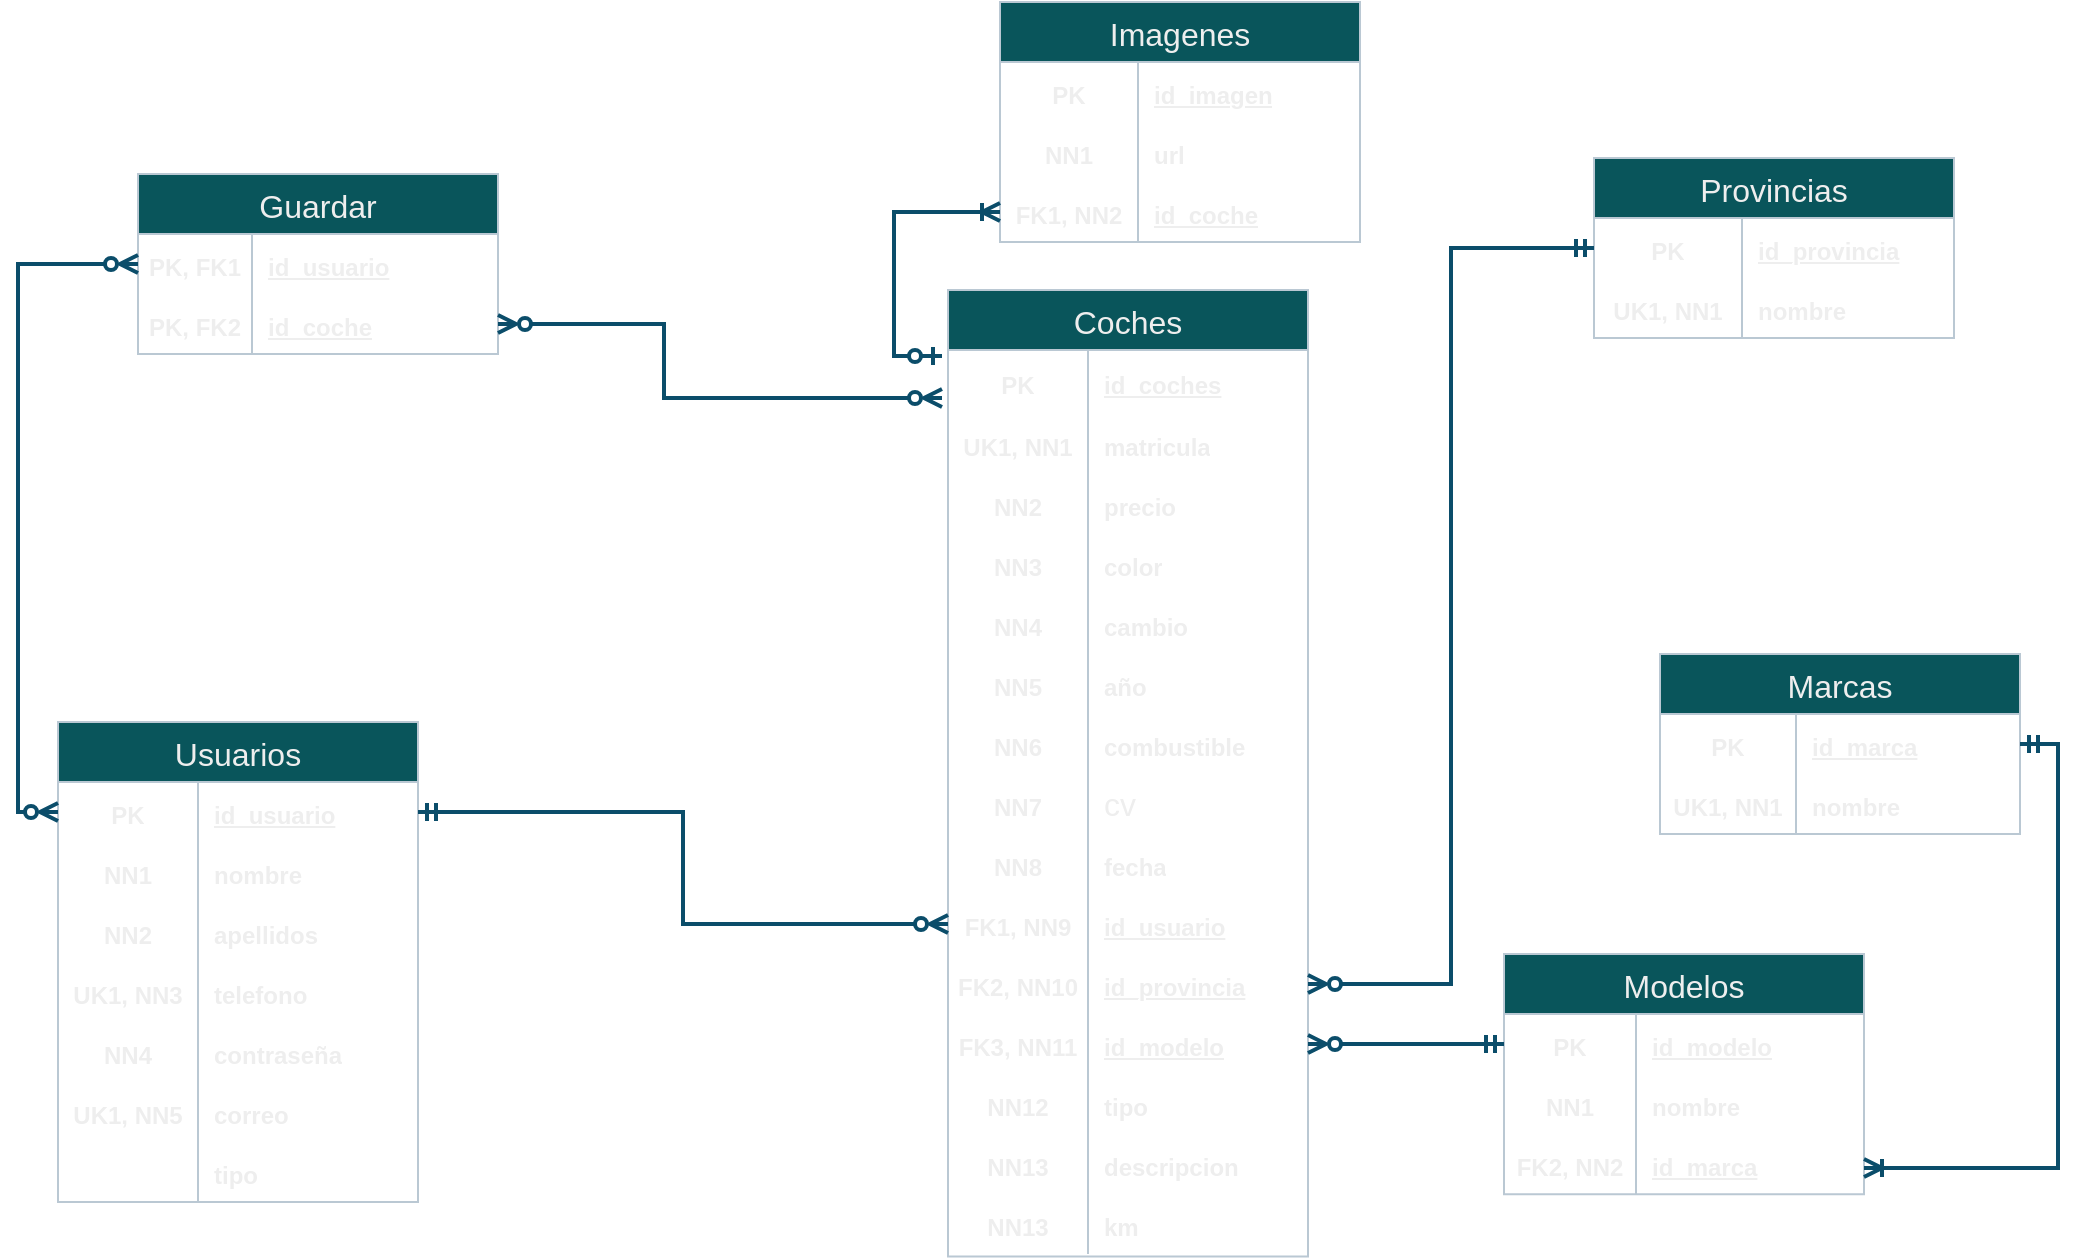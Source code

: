 <mxfile version="27.0.4">
  <diagram id="R2lEEEUBdFMjLlhIrx00" name="Page-1">
    <mxGraphModel dx="1389" dy="792" grid="0" gridSize="1" guides="0" tooltips="1" connect="1" arrows="1" fold="1" page="1" pageScale="1" pageWidth="1169" pageHeight="827" background="light-dark(#FFFFFF,#FFFFFF)" math="0" shadow="0" extFonts="Permanent Marker^https://fonts.googleapis.com/css?family=Permanent+Marker">
      <root>
        <mxCell id="0" />
        <mxCell id="1" parent="0" />
        <mxCell id="L7oW-g-crtF9fXexiZpA-243" value="Usuarios" style="shape=table;startSize=30;container=1;collapsible=0;childLayout=tableLayout;fixedRows=1;rowLines=0;fontStyle=0;strokeColor=#BAC8D3;fontSize=16;fontColor=#EEEEEE;fillColor=#09555B;labelBackgroundColor=none;" parent="1" vertex="1">
          <mxGeometry x="67" y="495" width="180" height="240" as="geometry" />
        </mxCell>
        <mxCell id="L7oW-g-crtF9fXexiZpA-244" value="" style="shape=tableRow;horizontal=0;startSize=0;swimlaneHead=0;swimlaneBody=0;top=0;left=0;bottom=0;right=0;collapsible=0;dropTarget=0;fillColor=none;points=[[0,0.5],[1,0.5]];portConstraint=eastwest;strokeColor=#BAC8D3;fontSize=16;fontColor=#EEEEEE;labelBackgroundColor=none;" parent="L7oW-g-crtF9fXexiZpA-243" vertex="1">
          <mxGeometry y="30" width="180" height="30" as="geometry" />
        </mxCell>
        <mxCell id="L7oW-g-crtF9fXexiZpA-245" value="&lt;span style=&quot;font-size: 12px; font-weight: 700; text-wrap-mode: nowrap;&quot;&gt;PK&lt;/span&gt;" style="shape=partialRectangle;html=1;whiteSpace=wrap;connectable=0;fillColor=none;top=0;left=0;bottom=0;right=0;overflow=hidden;pointerEvents=1;strokeColor=#BAC8D3;fontSize=16;fontColor=#EEEEEE;labelBackgroundColor=none;" parent="L7oW-g-crtF9fXexiZpA-244" vertex="1">
          <mxGeometry width="70" height="30" as="geometry">
            <mxRectangle width="70" height="30" as="alternateBounds" />
          </mxGeometry>
        </mxCell>
        <mxCell id="L7oW-g-crtF9fXexiZpA-246" value="&lt;span style=&quot;font-size: 12px; text-wrap-mode: nowrap; text-decoration-line: underline;&quot;&gt;id_usuario&lt;/span&gt;" style="shape=partialRectangle;html=1;whiteSpace=wrap;connectable=0;fillColor=none;top=0;left=0;bottom=0;right=0;align=left;spacingLeft=6;overflow=hidden;strokeColor=#BAC8D3;fontSize=16;fontColor=#EEEEEE;fontStyle=1;labelBackgroundColor=none;" parent="L7oW-g-crtF9fXexiZpA-244" vertex="1">
          <mxGeometry x="70" width="110" height="30" as="geometry">
            <mxRectangle width="110" height="30" as="alternateBounds" />
          </mxGeometry>
        </mxCell>
        <mxCell id="L7oW-g-crtF9fXexiZpA-247" value="" style="shape=tableRow;horizontal=0;startSize=0;swimlaneHead=0;swimlaneBody=0;top=0;left=0;bottom=0;right=0;collapsible=0;dropTarget=0;fillColor=none;points=[[0,0.5],[1,0.5]];portConstraint=eastwest;strokeColor=#BAC8D3;fontSize=16;fontColor=#EEEEEE;labelBackgroundColor=none;" parent="L7oW-g-crtF9fXexiZpA-243" vertex="1">
          <mxGeometry y="60" width="180" height="30" as="geometry" />
        </mxCell>
        <mxCell id="L7oW-g-crtF9fXexiZpA-248" value="&lt;b&gt;&lt;font style=&quot;font-size: 12px;&quot;&gt;NN1&lt;/font&gt;&lt;/b&gt;" style="shape=partialRectangle;html=1;whiteSpace=wrap;connectable=0;fillColor=none;top=0;left=0;bottom=0;right=0;overflow=hidden;strokeColor=#BAC8D3;fontSize=16;fontColor=#EEEEEE;labelBackgroundColor=none;" parent="L7oW-g-crtF9fXexiZpA-247" vertex="1">
          <mxGeometry width="70" height="30" as="geometry">
            <mxRectangle width="70" height="30" as="alternateBounds" />
          </mxGeometry>
        </mxCell>
        <mxCell id="L7oW-g-crtF9fXexiZpA-249" value="&lt;span style=&quot;font-size: 12px; text-wrap-mode: nowrap;&quot;&gt;nombre&lt;/span&gt;" style="shape=partialRectangle;html=1;whiteSpace=wrap;connectable=0;fillColor=none;top=0;left=0;bottom=0;right=0;align=left;spacingLeft=6;overflow=hidden;strokeColor=#BAC8D3;fontSize=16;fontColor=#EEEEEE;fontStyle=1;labelBackgroundColor=none;" parent="L7oW-g-crtF9fXexiZpA-247" vertex="1">
          <mxGeometry x="70" width="110" height="30" as="geometry">
            <mxRectangle width="110" height="30" as="alternateBounds" />
          </mxGeometry>
        </mxCell>
        <mxCell id="L7oW-g-crtF9fXexiZpA-250" value="" style="shape=tableRow;horizontal=0;startSize=0;swimlaneHead=0;swimlaneBody=0;top=0;left=0;bottom=0;right=0;collapsible=0;dropTarget=0;fillColor=none;points=[[0,0.5],[1,0.5]];portConstraint=eastwest;strokeColor=#BAC8D3;fontSize=16;fontColor=#EEEEEE;labelBackgroundColor=none;" parent="L7oW-g-crtF9fXexiZpA-243" vertex="1">
          <mxGeometry y="90" width="180" height="30" as="geometry" />
        </mxCell>
        <mxCell id="L7oW-g-crtF9fXexiZpA-251" value="&lt;b&gt;&lt;font style=&quot;font-size: 12px;&quot;&gt;NN2&lt;/font&gt;&lt;/b&gt;" style="shape=partialRectangle;html=1;whiteSpace=wrap;connectable=0;fillColor=none;top=0;left=0;bottom=0;right=0;overflow=hidden;strokeColor=#BAC8D3;fontSize=16;fontColor=#EEEEEE;labelBackgroundColor=none;" parent="L7oW-g-crtF9fXexiZpA-250" vertex="1">
          <mxGeometry width="70" height="30" as="geometry">
            <mxRectangle width="70" height="30" as="alternateBounds" />
          </mxGeometry>
        </mxCell>
        <mxCell id="L7oW-g-crtF9fXexiZpA-252" value="&lt;span style=&quot;font-size: 12px; text-wrap-mode: nowrap;&quot;&gt;apellidos&lt;/span&gt;" style="shape=partialRectangle;html=1;whiteSpace=wrap;connectable=0;fillColor=none;top=0;left=0;bottom=0;right=0;align=left;spacingLeft=6;overflow=hidden;strokeColor=#BAC8D3;fontSize=16;fontColor=#EEEEEE;fontStyle=1;labelBackgroundColor=none;" parent="L7oW-g-crtF9fXexiZpA-250" vertex="1">
          <mxGeometry x="70" width="110" height="30" as="geometry">
            <mxRectangle width="110" height="30" as="alternateBounds" />
          </mxGeometry>
        </mxCell>
        <mxCell id="L7oW-g-crtF9fXexiZpA-264" style="shape=tableRow;horizontal=0;startSize=0;swimlaneHead=0;swimlaneBody=0;top=0;left=0;bottom=0;right=0;collapsible=0;dropTarget=0;fillColor=none;points=[[0,0.5],[1,0.5]];portConstraint=eastwest;strokeColor=#BAC8D3;fontSize=16;fontColor=#EEEEEE;labelBackgroundColor=none;" parent="L7oW-g-crtF9fXexiZpA-243" vertex="1">
          <mxGeometry y="120" width="180" height="30" as="geometry" />
        </mxCell>
        <mxCell id="L7oW-g-crtF9fXexiZpA-265" value="&lt;b&gt;&lt;font style=&quot;font-size: 12px;&quot;&gt;UK1, NN3&lt;/font&gt;&lt;/b&gt;" style="shape=partialRectangle;html=1;whiteSpace=wrap;connectable=0;fillColor=none;top=0;left=0;bottom=0;right=0;overflow=hidden;strokeColor=#BAC8D3;fontSize=16;fontColor=#EEEEEE;labelBackgroundColor=none;" parent="L7oW-g-crtF9fXexiZpA-264" vertex="1">
          <mxGeometry width="70" height="30" as="geometry">
            <mxRectangle width="70" height="30" as="alternateBounds" />
          </mxGeometry>
        </mxCell>
        <mxCell id="L7oW-g-crtF9fXexiZpA-266" value="&lt;span style=&quot;font-size: 12px; text-wrap-mode: nowrap;&quot;&gt;telefono&lt;/span&gt;" style="shape=partialRectangle;html=1;whiteSpace=wrap;connectable=0;fillColor=none;top=0;left=0;bottom=0;right=0;align=left;spacingLeft=6;overflow=hidden;strokeColor=#BAC8D3;fontSize=16;fontColor=#EEEEEE;fontStyle=1;labelBackgroundColor=none;" parent="L7oW-g-crtF9fXexiZpA-264" vertex="1">
          <mxGeometry x="70" width="110" height="30" as="geometry">
            <mxRectangle width="110" height="30" as="alternateBounds" />
          </mxGeometry>
        </mxCell>
        <mxCell id="L7oW-g-crtF9fXexiZpA-267" style="shape=tableRow;horizontal=0;startSize=0;swimlaneHead=0;swimlaneBody=0;top=0;left=0;bottom=0;right=0;collapsible=0;dropTarget=0;fillColor=none;points=[[0,0.5],[1,0.5]];portConstraint=eastwest;strokeColor=#BAC8D3;fontSize=16;fontColor=#EEEEEE;labelBackgroundColor=none;" parent="L7oW-g-crtF9fXexiZpA-243" vertex="1">
          <mxGeometry y="150" width="180" height="30" as="geometry" />
        </mxCell>
        <mxCell id="L7oW-g-crtF9fXexiZpA-268" value="&lt;b&gt;&lt;font style=&quot;font-size: 12px;&quot;&gt;NN4&lt;/font&gt;&lt;/b&gt;" style="shape=partialRectangle;html=1;whiteSpace=wrap;connectable=0;fillColor=none;top=0;left=0;bottom=0;right=0;overflow=hidden;strokeColor=#BAC8D3;fontSize=16;fontColor=#EEEEEE;labelBackgroundColor=none;" parent="L7oW-g-crtF9fXexiZpA-267" vertex="1">
          <mxGeometry width="70" height="30" as="geometry">
            <mxRectangle width="70" height="30" as="alternateBounds" />
          </mxGeometry>
        </mxCell>
        <mxCell id="L7oW-g-crtF9fXexiZpA-269" value="&lt;span style=&quot;font-size: 12px; text-wrap-mode: nowrap;&quot;&gt;contraseña&lt;/span&gt;" style="shape=partialRectangle;html=1;whiteSpace=wrap;connectable=0;fillColor=none;top=0;left=0;bottom=0;right=0;align=left;spacingLeft=6;overflow=hidden;strokeColor=#BAC8D3;fontSize=16;fontColor=#EEEEEE;fontStyle=1;labelBackgroundColor=none;" parent="L7oW-g-crtF9fXexiZpA-267" vertex="1">
          <mxGeometry x="70" width="110" height="30" as="geometry">
            <mxRectangle width="110" height="30" as="alternateBounds" />
          </mxGeometry>
        </mxCell>
        <mxCell id="L7oW-g-crtF9fXexiZpA-270" style="shape=tableRow;horizontal=0;startSize=0;swimlaneHead=0;swimlaneBody=0;top=0;left=0;bottom=0;right=0;collapsible=0;dropTarget=0;fillColor=none;points=[[0,0.5],[1,0.5]];portConstraint=eastwest;strokeColor=#BAC8D3;fontSize=16;fontColor=#EEEEEE;labelBackgroundColor=none;" parent="L7oW-g-crtF9fXexiZpA-243" vertex="1">
          <mxGeometry y="180" width="180" height="30" as="geometry" />
        </mxCell>
        <mxCell id="L7oW-g-crtF9fXexiZpA-271" value="&lt;b&gt;&lt;font style=&quot;font-size: 12px;&quot;&gt;UK1, NN5&lt;/font&gt;&lt;/b&gt;" style="shape=partialRectangle;html=1;whiteSpace=wrap;connectable=0;fillColor=none;top=0;left=0;bottom=0;right=0;overflow=hidden;strokeColor=#BAC8D3;fontSize=16;fontColor=#EEEEEE;labelBackgroundColor=none;" parent="L7oW-g-crtF9fXexiZpA-270" vertex="1">
          <mxGeometry width="70" height="30" as="geometry">
            <mxRectangle width="70" height="30" as="alternateBounds" />
          </mxGeometry>
        </mxCell>
        <mxCell id="L7oW-g-crtF9fXexiZpA-272" value="&lt;span style=&quot;font-size: 12px; text-wrap-mode: nowrap;&quot;&gt;correo&lt;/span&gt;" style="shape=partialRectangle;html=1;whiteSpace=wrap;connectable=0;fillColor=none;top=0;left=0;bottom=0;right=0;align=left;spacingLeft=6;overflow=hidden;strokeColor=#BAC8D3;fontSize=16;fontColor=#EEEEEE;fontStyle=1;labelBackgroundColor=none;" parent="L7oW-g-crtF9fXexiZpA-270" vertex="1">
          <mxGeometry x="70" width="110" height="30" as="geometry">
            <mxRectangle width="110" height="30" as="alternateBounds" />
          </mxGeometry>
        </mxCell>
        <mxCell id="L7oW-g-crtF9fXexiZpA-276" style="shape=tableRow;horizontal=0;startSize=0;swimlaneHead=0;swimlaneBody=0;top=0;left=0;bottom=0;right=0;collapsible=0;dropTarget=0;fillColor=none;points=[[0,0.5],[1,0.5]];portConstraint=eastwest;strokeColor=#BAC8D3;fontSize=16;fontColor=#EEEEEE;labelBackgroundColor=none;" parent="L7oW-g-crtF9fXexiZpA-243" vertex="1">
          <mxGeometry y="210" width="180" height="30" as="geometry" />
        </mxCell>
        <mxCell id="L7oW-g-crtF9fXexiZpA-277" style="shape=partialRectangle;html=1;whiteSpace=wrap;connectable=0;fillColor=none;top=0;left=0;bottom=0;right=0;overflow=hidden;strokeColor=#BAC8D3;fontSize=16;fontColor=#EEEEEE;labelBackgroundColor=none;" parent="L7oW-g-crtF9fXexiZpA-276" vertex="1">
          <mxGeometry width="70" height="30" as="geometry">
            <mxRectangle width="70" height="30" as="alternateBounds" />
          </mxGeometry>
        </mxCell>
        <mxCell id="L7oW-g-crtF9fXexiZpA-278" value="&lt;span style=&quot;font-size: 12px; text-wrap-mode: nowrap;&quot;&gt;tipo&lt;/span&gt;" style="shape=partialRectangle;html=1;whiteSpace=wrap;connectable=0;fillColor=none;top=0;left=0;bottom=0;right=0;align=left;spacingLeft=6;overflow=hidden;strokeColor=#BAC8D3;fontSize=16;fontColor=#EEEEEE;fontStyle=1;labelBackgroundColor=none;" parent="L7oW-g-crtF9fXexiZpA-276" vertex="1">
          <mxGeometry x="70" width="110" height="30" as="geometry">
            <mxRectangle width="110" height="30" as="alternateBounds" />
          </mxGeometry>
        </mxCell>
        <mxCell id="L7oW-g-crtF9fXexiZpA-295" value="Coches" style="shape=table;startSize=30;container=1;collapsible=0;childLayout=tableLayout;fixedRows=1;rowLines=0;fontStyle=0;strokeColor=#BAC8D3;fontSize=16;fontColor=#EEEEEE;fillColor=#09555B;labelBackgroundColor=none;" parent="1" vertex="1">
          <mxGeometry x="512" y="279" width="180" height="483.25" as="geometry" />
        </mxCell>
        <mxCell id="L7oW-g-crtF9fXexiZpA-296" value="" style="shape=tableRow;horizontal=0;startSize=0;swimlaneHead=0;swimlaneBody=0;top=0;left=0;bottom=0;right=0;collapsible=0;dropTarget=0;fillColor=none;points=[[0,0.5],[1,0.5]];portConstraint=eastwest;strokeColor=#BAC8D3;fontSize=16;fontColor=#EEEEEE;labelBackgroundColor=none;" parent="L7oW-g-crtF9fXexiZpA-295" vertex="1">
          <mxGeometry y="30" width="180" height="32" as="geometry" />
        </mxCell>
        <mxCell id="L7oW-g-crtF9fXexiZpA-297" value="&lt;span style=&quot;font-size: 12px; font-weight: 700; text-wrap-mode: nowrap;&quot;&gt;PK&lt;/span&gt;" style="shape=partialRectangle;html=1;whiteSpace=wrap;connectable=0;fillColor=none;top=0;left=0;bottom=0;right=0;overflow=hidden;pointerEvents=1;strokeColor=#BAC8D3;fontSize=16;fontColor=#EEEEEE;labelBackgroundColor=none;" parent="L7oW-g-crtF9fXexiZpA-296" vertex="1">
          <mxGeometry width="70" height="32" as="geometry">
            <mxRectangle width="70" height="32" as="alternateBounds" />
          </mxGeometry>
        </mxCell>
        <mxCell id="L7oW-g-crtF9fXexiZpA-298" value="&lt;span style=&quot;font-size: 12px; font-weight: 700; text-wrap-mode: nowrap;&quot;&gt;&lt;u&gt;id_coches&lt;/u&gt;&lt;/span&gt;" style="shape=partialRectangle;html=1;whiteSpace=wrap;connectable=0;fillColor=none;top=0;left=0;bottom=0;right=0;align=left;spacingLeft=6;overflow=hidden;strokeColor=#BAC8D3;fontSize=16;fontColor=#EEEEEE;labelBackgroundColor=none;" parent="L7oW-g-crtF9fXexiZpA-296" vertex="1">
          <mxGeometry x="70" width="110" height="32" as="geometry">
            <mxRectangle width="110" height="32" as="alternateBounds" />
          </mxGeometry>
        </mxCell>
        <mxCell id="L7oW-g-crtF9fXexiZpA-299" value="" style="shape=tableRow;horizontal=0;startSize=0;swimlaneHead=0;swimlaneBody=0;top=0;left=0;bottom=0;right=0;collapsible=0;dropTarget=0;fillColor=none;points=[[0,0.5],[1,0.5]];portConstraint=eastwest;strokeColor=#BAC8D3;fontSize=16;fontColor=#EEEEEE;labelBackgroundColor=none;" parent="L7oW-g-crtF9fXexiZpA-295" vertex="1">
          <mxGeometry y="62" width="180" height="30" as="geometry" />
        </mxCell>
        <mxCell id="L7oW-g-crtF9fXexiZpA-300" value="&lt;b&gt;&lt;font style=&quot;font-size: 12px;&quot;&gt;UK1, NN1&lt;/font&gt;&lt;/b&gt;" style="shape=partialRectangle;html=1;whiteSpace=wrap;connectable=0;fillColor=none;top=0;left=0;bottom=0;right=0;overflow=hidden;strokeColor=#BAC8D3;fontSize=16;fontColor=#EEEEEE;labelBackgroundColor=none;" parent="L7oW-g-crtF9fXexiZpA-299" vertex="1">
          <mxGeometry width="70" height="30" as="geometry">
            <mxRectangle width="70" height="30" as="alternateBounds" />
          </mxGeometry>
        </mxCell>
        <mxCell id="L7oW-g-crtF9fXexiZpA-301" value="&lt;span style=&quot;font-size: 12px; font-weight: 700; text-wrap-mode: nowrap;&quot;&gt;matricula&lt;/span&gt;" style="shape=partialRectangle;html=1;whiteSpace=wrap;connectable=0;fillColor=none;top=0;left=0;bottom=0;right=0;align=left;spacingLeft=6;overflow=hidden;strokeColor=#BAC8D3;fontSize=16;fontColor=#EEEEEE;labelBackgroundColor=none;" parent="L7oW-g-crtF9fXexiZpA-299" vertex="1">
          <mxGeometry x="70" width="110" height="30" as="geometry">
            <mxRectangle width="110" height="30" as="alternateBounds" />
          </mxGeometry>
        </mxCell>
        <mxCell id="L7oW-g-crtF9fXexiZpA-302" value="" style="shape=tableRow;horizontal=0;startSize=0;swimlaneHead=0;swimlaneBody=0;top=0;left=0;bottom=0;right=0;collapsible=0;dropTarget=0;fillColor=none;points=[[0,0.5],[1,0.5]];portConstraint=eastwest;strokeColor=#BAC8D3;fontSize=16;fontColor=#EEEEEE;labelBackgroundColor=none;" parent="L7oW-g-crtF9fXexiZpA-295" vertex="1">
          <mxGeometry y="92" width="180" height="30" as="geometry" />
        </mxCell>
        <mxCell id="L7oW-g-crtF9fXexiZpA-303" value="&lt;b style=&quot;font-size: 12px;&quot;&gt;NN2&lt;/b&gt;" style="shape=partialRectangle;html=1;whiteSpace=wrap;connectable=0;fillColor=none;top=0;left=0;bottom=0;right=0;overflow=hidden;strokeColor=#BAC8D3;fontSize=16;fontColor=#EEEEEE;labelBackgroundColor=none;" parent="L7oW-g-crtF9fXexiZpA-302" vertex="1">
          <mxGeometry width="70" height="30" as="geometry">
            <mxRectangle width="70" height="30" as="alternateBounds" />
          </mxGeometry>
        </mxCell>
        <mxCell id="L7oW-g-crtF9fXexiZpA-304" value="&lt;span style=&quot;font-size: 12px; font-weight: 700; text-wrap-mode: nowrap;&quot;&gt;precio&lt;/span&gt;" style="shape=partialRectangle;html=1;whiteSpace=wrap;connectable=0;fillColor=none;top=0;left=0;bottom=0;right=0;align=left;spacingLeft=6;overflow=hidden;strokeColor=#BAC8D3;fontSize=16;fontColor=#EEEEEE;labelBackgroundColor=none;" parent="L7oW-g-crtF9fXexiZpA-302" vertex="1">
          <mxGeometry x="70" width="110" height="30" as="geometry">
            <mxRectangle width="110" height="30" as="alternateBounds" />
          </mxGeometry>
        </mxCell>
        <mxCell id="L7oW-g-crtF9fXexiZpA-305" style="shape=tableRow;horizontal=0;startSize=0;swimlaneHead=0;swimlaneBody=0;top=0;left=0;bottom=0;right=0;collapsible=0;dropTarget=0;fillColor=none;points=[[0,0.5],[1,0.5]];portConstraint=eastwest;strokeColor=#BAC8D3;fontSize=16;fontColor=#EEEEEE;labelBackgroundColor=none;" parent="L7oW-g-crtF9fXexiZpA-295" vertex="1">
          <mxGeometry y="122" width="180" height="30" as="geometry" />
        </mxCell>
        <mxCell id="L7oW-g-crtF9fXexiZpA-306" value="&lt;b style=&quot;font-size: 12px;&quot;&gt;NN3&lt;/b&gt;" style="shape=partialRectangle;html=1;whiteSpace=wrap;connectable=0;fillColor=none;top=0;left=0;bottom=0;right=0;overflow=hidden;strokeColor=#BAC8D3;fontSize=16;fontColor=#EEEEEE;labelBackgroundColor=none;" parent="L7oW-g-crtF9fXexiZpA-305" vertex="1">
          <mxGeometry width="70" height="30" as="geometry">
            <mxRectangle width="70" height="30" as="alternateBounds" />
          </mxGeometry>
        </mxCell>
        <mxCell id="L7oW-g-crtF9fXexiZpA-307" value="&lt;span style=&quot;font-size: 12px; font-weight: 700; text-wrap-mode: nowrap;&quot;&gt;color&lt;/span&gt;" style="shape=partialRectangle;html=1;whiteSpace=wrap;connectable=0;fillColor=none;top=0;left=0;bottom=0;right=0;align=left;spacingLeft=6;overflow=hidden;strokeColor=#BAC8D3;fontSize=16;fontColor=#EEEEEE;labelBackgroundColor=none;" parent="L7oW-g-crtF9fXexiZpA-305" vertex="1">
          <mxGeometry x="70" width="110" height="30" as="geometry">
            <mxRectangle width="110" height="30" as="alternateBounds" />
          </mxGeometry>
        </mxCell>
        <mxCell id="L7oW-g-crtF9fXexiZpA-308" style="shape=tableRow;horizontal=0;startSize=0;swimlaneHead=0;swimlaneBody=0;top=0;left=0;bottom=0;right=0;collapsible=0;dropTarget=0;fillColor=none;points=[[0,0.5],[1,0.5]];portConstraint=eastwest;strokeColor=#BAC8D3;fontSize=16;fontColor=#EEEEEE;labelBackgroundColor=none;" parent="L7oW-g-crtF9fXexiZpA-295" vertex="1">
          <mxGeometry y="152" width="180" height="30" as="geometry" />
        </mxCell>
        <mxCell id="L7oW-g-crtF9fXexiZpA-309" value="&lt;b style=&quot;font-size: 12px;&quot;&gt;NN4&lt;/b&gt;" style="shape=partialRectangle;html=1;whiteSpace=wrap;connectable=0;fillColor=none;top=0;left=0;bottom=0;right=0;overflow=hidden;strokeColor=#BAC8D3;fontSize=16;fontColor=#EEEEEE;labelBackgroundColor=none;" parent="L7oW-g-crtF9fXexiZpA-308" vertex="1">
          <mxGeometry width="70" height="30" as="geometry">
            <mxRectangle width="70" height="30" as="alternateBounds" />
          </mxGeometry>
        </mxCell>
        <mxCell id="L7oW-g-crtF9fXexiZpA-310" value="&lt;span style=&quot;font-size: 12px; font-weight: 700; text-wrap-mode: nowrap;&quot;&gt;cambio&lt;/span&gt;" style="shape=partialRectangle;html=1;whiteSpace=wrap;connectable=0;fillColor=none;top=0;left=0;bottom=0;right=0;align=left;spacingLeft=6;overflow=hidden;strokeColor=#BAC8D3;fontSize=16;fontColor=#EEEEEE;labelBackgroundColor=none;" parent="L7oW-g-crtF9fXexiZpA-308" vertex="1">
          <mxGeometry x="70" width="110" height="30" as="geometry">
            <mxRectangle width="110" height="30" as="alternateBounds" />
          </mxGeometry>
        </mxCell>
        <mxCell id="L7oW-g-crtF9fXexiZpA-311" style="shape=tableRow;horizontal=0;startSize=0;swimlaneHead=0;swimlaneBody=0;top=0;left=0;bottom=0;right=0;collapsible=0;dropTarget=0;fillColor=none;points=[[0,0.5],[1,0.5]];portConstraint=eastwest;strokeColor=#BAC8D3;fontSize=16;fontColor=#EEEEEE;labelBackgroundColor=none;" parent="L7oW-g-crtF9fXexiZpA-295" vertex="1">
          <mxGeometry y="182" width="180" height="30" as="geometry" />
        </mxCell>
        <mxCell id="L7oW-g-crtF9fXexiZpA-312" value="&lt;b style=&quot;font-size: 12px;&quot;&gt;NN5&lt;/b&gt;" style="shape=partialRectangle;html=1;whiteSpace=wrap;connectable=0;fillColor=none;top=0;left=0;bottom=0;right=0;overflow=hidden;strokeColor=#BAC8D3;fontSize=16;fontColor=#EEEEEE;labelBackgroundColor=none;" parent="L7oW-g-crtF9fXexiZpA-311" vertex="1">
          <mxGeometry width="70" height="30" as="geometry">
            <mxRectangle width="70" height="30" as="alternateBounds" />
          </mxGeometry>
        </mxCell>
        <mxCell id="L7oW-g-crtF9fXexiZpA-313" value="&lt;span style=&quot;font-size: 12px; font-weight: 700; text-wrap-mode: nowrap;&quot;&gt;año&lt;/span&gt;" style="shape=partialRectangle;html=1;whiteSpace=wrap;connectable=0;fillColor=none;top=0;left=0;bottom=0;right=0;align=left;spacingLeft=6;overflow=hidden;strokeColor=#BAC8D3;fontSize=16;fontColor=#EEEEEE;labelBackgroundColor=none;" parent="L7oW-g-crtF9fXexiZpA-311" vertex="1">
          <mxGeometry x="70" width="110" height="30" as="geometry">
            <mxRectangle width="110" height="30" as="alternateBounds" />
          </mxGeometry>
        </mxCell>
        <mxCell id="L7oW-g-crtF9fXexiZpA-314" style="shape=tableRow;horizontal=0;startSize=0;swimlaneHead=0;swimlaneBody=0;top=0;left=0;bottom=0;right=0;collapsible=0;dropTarget=0;fillColor=none;points=[[0,0.5],[1,0.5]];portConstraint=eastwest;strokeColor=#BAC8D3;fontSize=16;fontColor=#EEEEEE;labelBackgroundColor=none;" parent="L7oW-g-crtF9fXexiZpA-295" vertex="1">
          <mxGeometry y="212" width="180" height="30" as="geometry" />
        </mxCell>
        <mxCell id="L7oW-g-crtF9fXexiZpA-315" value="&lt;b style=&quot;font-size: 12px;&quot;&gt;NN6&lt;/b&gt;" style="shape=partialRectangle;html=1;whiteSpace=wrap;connectable=0;fillColor=none;top=0;left=0;bottom=0;right=0;overflow=hidden;strokeColor=#BAC8D3;fontSize=16;fontColor=#EEEEEE;labelBackgroundColor=none;" parent="L7oW-g-crtF9fXexiZpA-314" vertex="1">
          <mxGeometry width="70" height="30" as="geometry">
            <mxRectangle width="70" height="30" as="alternateBounds" />
          </mxGeometry>
        </mxCell>
        <mxCell id="L7oW-g-crtF9fXexiZpA-316" value="&lt;span style=&quot;font-size: 12px; font-weight: 700; text-wrap-mode: nowrap;&quot;&gt;combustible&lt;/span&gt;" style="shape=partialRectangle;html=1;whiteSpace=wrap;connectable=0;fillColor=none;top=0;left=0;bottom=0;right=0;align=left;spacingLeft=6;overflow=hidden;strokeColor=#BAC8D3;fontSize=16;fontColor=#EEEEEE;labelBackgroundColor=none;" parent="L7oW-g-crtF9fXexiZpA-314" vertex="1">
          <mxGeometry x="70" width="110" height="30" as="geometry">
            <mxRectangle width="110" height="30" as="alternateBounds" />
          </mxGeometry>
        </mxCell>
        <mxCell id="L7oW-g-crtF9fXexiZpA-317" style="shape=tableRow;horizontal=0;startSize=0;swimlaneHead=0;swimlaneBody=0;top=0;left=0;bottom=0;right=0;collapsible=0;dropTarget=0;fillColor=none;points=[[0,0.5],[1,0.5]];portConstraint=eastwest;strokeColor=#BAC8D3;fontSize=16;fontColor=#EEEEEE;labelBackgroundColor=none;" parent="L7oW-g-crtF9fXexiZpA-295" vertex="1">
          <mxGeometry y="242" width="180" height="30" as="geometry" />
        </mxCell>
        <mxCell id="L7oW-g-crtF9fXexiZpA-318" value="&lt;b style=&quot;font-size: 12px;&quot;&gt;NN7&lt;/b&gt;" style="shape=partialRectangle;html=1;whiteSpace=wrap;connectable=0;fillColor=none;top=0;left=0;bottom=0;right=0;overflow=hidden;strokeColor=#BAC8D3;fontSize=16;fontColor=#EEEEEE;labelBackgroundColor=none;" parent="L7oW-g-crtF9fXexiZpA-317" vertex="1">
          <mxGeometry width="70" height="30" as="geometry">
            <mxRectangle width="70" height="30" as="alternateBounds" />
          </mxGeometry>
        </mxCell>
        <mxCell id="L7oW-g-crtF9fXexiZpA-319" value="cv" style="shape=partialRectangle;html=1;whiteSpace=wrap;connectable=0;fillColor=none;top=0;left=0;bottom=0;right=0;align=left;spacingLeft=6;overflow=hidden;strokeColor=#BAC8D3;fontSize=16;fontColor=#EEEEEE;labelBackgroundColor=none;" parent="L7oW-g-crtF9fXexiZpA-317" vertex="1">
          <mxGeometry x="70" width="110" height="30" as="geometry">
            <mxRectangle width="110" height="30" as="alternateBounds" />
          </mxGeometry>
        </mxCell>
        <mxCell id="L7oW-g-crtF9fXexiZpA-392" style="shape=tableRow;horizontal=0;startSize=0;swimlaneHead=0;swimlaneBody=0;top=0;left=0;bottom=0;right=0;collapsible=0;dropTarget=0;fillColor=none;points=[[0,0.5],[1,0.5]];portConstraint=eastwest;strokeColor=#BAC8D3;fontSize=16;fontColor=#EEEEEE;labelBackgroundColor=none;" parent="L7oW-g-crtF9fXexiZpA-295" vertex="1">
          <mxGeometry y="272" width="180" height="30" as="geometry" />
        </mxCell>
        <mxCell id="L7oW-g-crtF9fXexiZpA-393" value="&lt;b style=&quot;font-size: 12px;&quot;&gt;NN8&lt;/b&gt;" style="shape=partialRectangle;html=1;whiteSpace=wrap;connectable=0;fillColor=none;top=0;left=0;bottom=0;right=0;overflow=hidden;strokeColor=#BAC8D3;fontSize=16;fontColor=#EEEEEE;labelBackgroundColor=none;" parent="L7oW-g-crtF9fXexiZpA-392" vertex="1">
          <mxGeometry width="70" height="30" as="geometry">
            <mxRectangle width="70" height="30" as="alternateBounds" />
          </mxGeometry>
        </mxCell>
        <mxCell id="L7oW-g-crtF9fXexiZpA-394" value="&lt;span style=&quot;font-size: 12px; font-weight: 700; text-wrap-mode: nowrap;&quot;&gt;fecha&lt;/span&gt;" style="shape=partialRectangle;html=1;whiteSpace=wrap;connectable=0;fillColor=none;top=0;left=0;bottom=0;right=0;align=left;spacingLeft=6;overflow=hidden;strokeColor=#BAC8D3;fontSize=16;fontColor=#EEEEEE;labelBackgroundColor=none;" parent="L7oW-g-crtF9fXexiZpA-392" vertex="1">
          <mxGeometry x="70" width="110" height="30" as="geometry">
            <mxRectangle width="110" height="30" as="alternateBounds" />
          </mxGeometry>
        </mxCell>
        <mxCell id="L7oW-g-crtF9fXexiZpA-395" style="shape=tableRow;horizontal=0;startSize=0;swimlaneHead=0;swimlaneBody=0;top=0;left=0;bottom=0;right=0;collapsible=0;dropTarget=0;fillColor=none;points=[[0,0.5],[1,0.5]];portConstraint=eastwest;strokeColor=#BAC8D3;fontSize=16;fontColor=#EEEEEE;labelBackgroundColor=none;" parent="L7oW-g-crtF9fXexiZpA-295" vertex="1">
          <mxGeometry y="302" width="180" height="30" as="geometry" />
        </mxCell>
        <mxCell id="L7oW-g-crtF9fXexiZpA-396" value="&lt;font style=&quot;font-size: 12px;&quot;&gt;&lt;b&gt;FK1, NN9&lt;/b&gt;&lt;/font&gt;" style="shape=partialRectangle;html=1;whiteSpace=wrap;connectable=0;fillColor=none;top=0;left=0;bottom=0;right=0;overflow=hidden;strokeColor=#BAC8D3;fontSize=16;fontColor=#EEEEEE;labelBackgroundColor=none;" parent="L7oW-g-crtF9fXexiZpA-395" vertex="1">
          <mxGeometry width="70" height="30" as="geometry">
            <mxRectangle width="70" height="30" as="alternateBounds" />
          </mxGeometry>
        </mxCell>
        <mxCell id="L7oW-g-crtF9fXexiZpA-397" value="&lt;span style=&quot;font-size: 12px; text-wrap-mode: nowrap;&quot;&gt;&lt;b&gt;&lt;u&gt;id_usuario&lt;/u&gt;&lt;/b&gt;&lt;/span&gt;" style="shape=partialRectangle;html=1;whiteSpace=wrap;connectable=0;fillColor=none;top=0;left=0;bottom=0;right=0;align=left;spacingLeft=6;overflow=hidden;strokeColor=#BAC8D3;fontSize=16;fontColor=#EEEEEE;labelBackgroundColor=none;" parent="L7oW-g-crtF9fXexiZpA-395" vertex="1">
          <mxGeometry x="70" width="110" height="30" as="geometry">
            <mxRectangle width="110" height="30" as="alternateBounds" />
          </mxGeometry>
        </mxCell>
        <mxCell id="L7oW-g-crtF9fXexiZpA-398" style="shape=tableRow;horizontal=0;startSize=0;swimlaneHead=0;swimlaneBody=0;top=0;left=0;bottom=0;right=0;collapsible=0;dropTarget=0;fillColor=none;points=[[0,0.5],[1,0.5]];portConstraint=eastwest;strokeColor=#BAC8D3;fontSize=16;fontColor=#EEEEEE;labelBackgroundColor=none;" parent="L7oW-g-crtF9fXexiZpA-295" vertex="1">
          <mxGeometry y="332" width="180" height="30" as="geometry" />
        </mxCell>
        <mxCell id="L7oW-g-crtF9fXexiZpA-399" value="&lt;b&gt;&lt;font style=&quot;font-size: 12px;&quot;&gt;FK2, NN10&lt;/font&gt;&lt;/b&gt;" style="shape=partialRectangle;html=1;whiteSpace=wrap;connectable=0;fillColor=none;top=0;left=0;bottom=0;right=0;overflow=hidden;strokeColor=#BAC8D3;fontSize=16;fontColor=#EEEEEE;labelBackgroundColor=none;" parent="L7oW-g-crtF9fXexiZpA-398" vertex="1">
          <mxGeometry width="70" height="30" as="geometry">
            <mxRectangle width="70" height="30" as="alternateBounds" />
          </mxGeometry>
        </mxCell>
        <mxCell id="L7oW-g-crtF9fXexiZpA-400" value="&lt;span style=&quot;font-size: 12px; font-weight: 700; text-wrap-mode: nowrap;&quot;&gt;&lt;u&gt;id_provincia&lt;/u&gt;&lt;/span&gt;" style="shape=partialRectangle;html=1;whiteSpace=wrap;connectable=0;fillColor=none;top=0;left=0;bottom=0;right=0;align=left;spacingLeft=6;overflow=hidden;strokeColor=#BAC8D3;fontSize=16;fontColor=#EEEEEE;labelBackgroundColor=none;" parent="L7oW-g-crtF9fXexiZpA-398" vertex="1">
          <mxGeometry x="70" width="110" height="30" as="geometry">
            <mxRectangle width="110" height="30" as="alternateBounds" />
          </mxGeometry>
        </mxCell>
        <mxCell id="UOn5GdN47xmUU_bmj5wx-1" style="shape=tableRow;horizontal=0;startSize=0;swimlaneHead=0;swimlaneBody=0;top=0;left=0;bottom=0;right=0;collapsible=0;dropTarget=0;fillColor=none;points=[[0,0.5],[1,0.5]];portConstraint=eastwest;strokeColor=#BAC8D3;fontSize=16;fontColor=#EEEEEE;labelBackgroundColor=none;" parent="L7oW-g-crtF9fXexiZpA-295" vertex="1">
          <mxGeometry y="362" width="180" height="30" as="geometry" />
        </mxCell>
        <mxCell id="UOn5GdN47xmUU_bmj5wx-2" value="&lt;b&gt;&lt;font style=&quot;font-size: 12px;&quot;&gt;FK3, NN11&lt;/font&gt;&lt;/b&gt;" style="shape=partialRectangle;html=1;whiteSpace=wrap;connectable=0;fillColor=none;top=0;left=0;bottom=0;right=0;overflow=hidden;strokeColor=#BAC8D3;fontSize=16;fontColor=#EEEEEE;labelBackgroundColor=none;" parent="UOn5GdN47xmUU_bmj5wx-1" vertex="1">
          <mxGeometry width="70" height="30" as="geometry">
            <mxRectangle width="70" height="30" as="alternateBounds" />
          </mxGeometry>
        </mxCell>
        <mxCell id="UOn5GdN47xmUU_bmj5wx-3" value="&lt;span style=&quot;font-size: 12px; font-weight: 700; text-wrap-mode: nowrap; text-decoration-line: underline;&quot;&gt;id_modelo&lt;/span&gt;" style="shape=partialRectangle;html=1;whiteSpace=wrap;connectable=0;fillColor=none;top=0;left=0;bottom=0;right=0;align=left;spacingLeft=6;overflow=hidden;strokeColor=#BAC8D3;fontSize=16;fontColor=#EEEEEE;labelBackgroundColor=none;" parent="UOn5GdN47xmUU_bmj5wx-1" vertex="1">
          <mxGeometry x="70" width="110" height="30" as="geometry">
            <mxRectangle width="110" height="30" as="alternateBounds" />
          </mxGeometry>
        </mxCell>
        <mxCell id="1faPBSQ-A00R26jrtZkD-1" style="shape=tableRow;horizontal=0;startSize=0;swimlaneHead=0;swimlaneBody=0;top=0;left=0;bottom=0;right=0;collapsible=0;dropTarget=0;fillColor=none;points=[[0,0.5],[1,0.5]];portConstraint=eastwest;strokeColor=#BAC8D3;fontSize=16;fontColor=#EEEEEE;labelBackgroundColor=none;" parent="L7oW-g-crtF9fXexiZpA-295" vertex="1">
          <mxGeometry y="392" width="180" height="30" as="geometry" />
        </mxCell>
        <mxCell id="1faPBSQ-A00R26jrtZkD-2" value="&lt;font style=&quot;font-size: 12px;&quot;&gt;&lt;b&gt;&lt;font style=&quot;vertical-align: inherit;&quot;&gt;&lt;font style=&quot;vertical-align: inherit;&quot;&gt;NN12&lt;/font&gt;&lt;/font&gt;&lt;/b&gt;&lt;/font&gt;" style="shape=partialRectangle;html=1;whiteSpace=wrap;connectable=0;fillColor=none;top=0;left=0;bottom=0;right=0;overflow=hidden;strokeColor=#BAC8D3;fontSize=16;fontColor=#EEEEEE;labelBackgroundColor=none;" parent="1faPBSQ-A00R26jrtZkD-1" vertex="1">
          <mxGeometry width="70" height="30" as="geometry">
            <mxRectangle width="70" height="30" as="alternateBounds" />
          </mxGeometry>
        </mxCell>
        <mxCell id="1faPBSQ-A00R26jrtZkD-3" value="&lt;font style=&quot;font-size: 12px;&quot;&gt;&lt;b&gt;&lt;font style=&quot;vertical-align: inherit;&quot;&gt;&lt;font style=&quot;vertical-align: inherit;&quot;&gt;tipo&lt;/font&gt;&lt;/font&gt;&lt;/b&gt;&lt;/font&gt;" style="shape=partialRectangle;html=1;whiteSpace=wrap;connectable=0;fillColor=none;top=0;left=0;bottom=0;right=0;align=left;spacingLeft=6;overflow=hidden;strokeColor=#BAC8D3;fontSize=16;fontColor=#EEEEEE;labelBackgroundColor=none;" parent="1faPBSQ-A00R26jrtZkD-1" vertex="1">
          <mxGeometry x="70" width="110" height="30" as="geometry">
            <mxRectangle width="110" height="30" as="alternateBounds" />
          </mxGeometry>
        </mxCell>
        <mxCell id="QsZpQIXrz-tmbsbyEQOg-1" style="shape=tableRow;horizontal=0;startSize=0;swimlaneHead=0;swimlaneBody=0;top=0;left=0;bottom=0;right=0;collapsible=0;dropTarget=0;fillColor=none;points=[[0,0.5],[1,0.5]];portConstraint=eastwest;strokeColor=#BAC8D3;fontSize=16;fontColor=#EEEEEE;labelBackgroundColor=none;" parent="L7oW-g-crtF9fXexiZpA-295" vertex="1">
          <mxGeometry y="422" width="180" height="30" as="geometry" />
        </mxCell>
        <mxCell id="QsZpQIXrz-tmbsbyEQOg-2" value="&lt;b style=&quot;font-size: 12px;&quot;&gt;&lt;font style=&quot;vertical-align: inherit;&quot;&gt;&lt;font style=&quot;vertical-align: inherit;&quot;&gt;&lt;font style=&quot;vertical-align: inherit;&quot;&gt;&lt;font style=&quot;vertical-align: inherit;&quot;&gt;NN13&lt;/font&gt;&lt;/font&gt;&lt;/font&gt;&lt;/font&gt;&lt;/b&gt;" style="shape=partialRectangle;html=1;whiteSpace=wrap;connectable=0;fillColor=none;top=0;left=0;bottom=0;right=0;overflow=hidden;strokeColor=#BAC8D3;fontSize=16;fontColor=#EEEEEE;labelBackgroundColor=none;" parent="QsZpQIXrz-tmbsbyEQOg-1" vertex="1">
          <mxGeometry width="70" height="30" as="geometry">
            <mxRectangle width="70" height="30" as="alternateBounds" />
          </mxGeometry>
        </mxCell>
        <mxCell id="QsZpQIXrz-tmbsbyEQOg-3" value="&lt;b style=&quot;font-size: 12px;&quot;&gt;&lt;font style=&quot;vertical-align: inherit;&quot;&gt;&lt;font style=&quot;vertical-align: inherit;&quot;&gt;descripcion&lt;/font&gt;&lt;/font&gt;&lt;/b&gt;" style="shape=partialRectangle;html=1;whiteSpace=wrap;connectable=0;fillColor=none;top=0;left=0;bottom=0;right=0;align=left;spacingLeft=6;overflow=hidden;strokeColor=#BAC8D3;fontSize=16;fontColor=#EEEEEE;labelBackgroundColor=none;" parent="QsZpQIXrz-tmbsbyEQOg-1" vertex="1">
          <mxGeometry x="70" width="110" height="30" as="geometry">
            <mxRectangle width="110" height="30" as="alternateBounds" />
          </mxGeometry>
        </mxCell>
        <mxCell id="av1LZplL2zluVTRCXAO3-1" style="shape=tableRow;horizontal=0;startSize=0;swimlaneHead=0;swimlaneBody=0;top=0;left=0;bottom=0;right=0;collapsible=0;dropTarget=0;fillColor=none;points=[[0,0.5],[1,0.5]];portConstraint=eastwest;strokeColor=#BAC8D3;fontSize=16;fontColor=#EEEEEE;labelBackgroundColor=none;" parent="L7oW-g-crtF9fXexiZpA-295" vertex="1">
          <mxGeometry y="452" width="180" height="30" as="geometry" />
        </mxCell>
        <mxCell id="av1LZplL2zluVTRCXAO3-2" value="&lt;b style=&quot;font-size: 12px;&quot;&gt;NN13&lt;/b&gt;" style="shape=partialRectangle;html=1;whiteSpace=wrap;connectable=0;fillColor=none;top=0;left=0;bottom=0;right=0;overflow=hidden;strokeColor=#BAC8D3;fontSize=16;fontColor=#EEEEEE;labelBackgroundColor=none;" parent="av1LZplL2zluVTRCXAO3-1" vertex="1">
          <mxGeometry width="70" height="30" as="geometry">
            <mxRectangle width="70" height="30" as="alternateBounds" />
          </mxGeometry>
        </mxCell>
        <mxCell id="av1LZplL2zluVTRCXAO3-3" value="&lt;b style=&quot;font-size: 12px;&quot;&gt;km&lt;/b&gt;" style="shape=partialRectangle;html=1;whiteSpace=wrap;connectable=0;fillColor=none;top=0;left=0;bottom=0;right=0;align=left;spacingLeft=6;overflow=hidden;strokeColor=#BAC8D3;fontSize=16;fontColor=#EEEEEE;labelBackgroundColor=none;" parent="av1LZplL2zluVTRCXAO3-1" vertex="1">
          <mxGeometry x="70" width="110" height="30" as="geometry">
            <mxRectangle width="110" height="30" as="alternateBounds" />
          </mxGeometry>
        </mxCell>
        <mxCell id="L7oW-g-crtF9fXexiZpA-320" value="Guardar" style="shape=table;startSize=30;container=1;collapsible=0;childLayout=tableLayout;fixedRows=1;rowLines=0;fontStyle=0;strokeColor=#BAC8D3;fontSize=16;fontColor=#EEEEEE;fillColor=#09555B;labelBackgroundColor=none;" parent="1" vertex="1">
          <mxGeometry x="107" y="221" width="180" height="90" as="geometry" />
        </mxCell>
        <mxCell id="L7oW-g-crtF9fXexiZpA-324" value="" style="shape=tableRow;horizontal=0;startSize=0;swimlaneHead=0;swimlaneBody=0;top=0;left=0;bottom=0;right=0;collapsible=0;dropTarget=0;fillColor=none;points=[[0,0.5],[1,0.5]];portConstraint=eastwest;strokeColor=#BAC8D3;fontSize=16;fontColor=#EEEEEE;labelBackgroundColor=none;" parent="L7oW-g-crtF9fXexiZpA-320" vertex="1">
          <mxGeometry y="30" width="180" height="30" as="geometry" />
        </mxCell>
        <mxCell id="L7oW-g-crtF9fXexiZpA-325" value="&lt;span style=&quot;font-size: 12px; font-weight: 700; text-wrap-mode: nowrap;&quot;&gt;PK, FK1&lt;/span&gt;" style="shape=partialRectangle;html=1;whiteSpace=wrap;connectable=0;fillColor=none;top=0;left=0;bottom=0;right=0;overflow=hidden;strokeColor=#BAC8D3;fontSize=16;fontColor=#EEEEEE;labelBackgroundColor=none;" parent="L7oW-g-crtF9fXexiZpA-324" vertex="1">
          <mxGeometry width="57" height="30" as="geometry">
            <mxRectangle width="57" height="30" as="alternateBounds" />
          </mxGeometry>
        </mxCell>
        <mxCell id="L7oW-g-crtF9fXexiZpA-326" value="&lt;span style=&quot;font-size: 12px; font-weight: 700; text-wrap-mode: nowrap; text-decoration-line: underline;&quot;&gt;id_usuario&lt;/span&gt;" style="shape=partialRectangle;html=1;whiteSpace=wrap;connectable=0;fillColor=none;top=0;left=0;bottom=0;right=0;align=left;spacingLeft=6;overflow=hidden;strokeColor=#BAC8D3;fontSize=16;fontColor=#EEEEEE;labelBackgroundColor=none;" parent="L7oW-g-crtF9fXexiZpA-324" vertex="1">
          <mxGeometry x="57" width="123" height="30" as="geometry">
            <mxRectangle width="123" height="30" as="alternateBounds" />
          </mxGeometry>
        </mxCell>
        <mxCell id="L7oW-g-crtF9fXexiZpA-327" value="" style="shape=tableRow;horizontal=0;startSize=0;swimlaneHead=0;swimlaneBody=0;top=0;left=0;bottom=0;right=0;collapsible=0;dropTarget=0;fillColor=none;points=[[0,0.5],[1,0.5]];portConstraint=eastwest;strokeColor=#BAC8D3;fontSize=16;fontColor=#EEEEEE;labelBackgroundColor=none;" parent="L7oW-g-crtF9fXexiZpA-320" vertex="1">
          <mxGeometry y="60" width="180" height="30" as="geometry" />
        </mxCell>
        <mxCell id="L7oW-g-crtF9fXexiZpA-328" value="&lt;span style=&quot;font-size: 12px; font-weight: 700; text-wrap-mode: nowrap;&quot;&gt;PK, FK2&lt;/span&gt;" style="shape=partialRectangle;html=1;whiteSpace=wrap;connectable=0;fillColor=none;top=0;left=0;bottom=0;right=0;overflow=hidden;strokeColor=#BAC8D3;fontSize=16;fontColor=#EEEEEE;labelBackgroundColor=none;" parent="L7oW-g-crtF9fXexiZpA-327" vertex="1">
          <mxGeometry width="57" height="30" as="geometry">
            <mxRectangle width="57" height="30" as="alternateBounds" />
          </mxGeometry>
        </mxCell>
        <mxCell id="L7oW-g-crtF9fXexiZpA-329" value="&lt;span style=&quot;font-size: 12px; font-weight: 700; text-wrap-mode: nowrap; text-decoration-line: underline;&quot;&gt;id_coche&lt;/span&gt;" style="shape=partialRectangle;html=1;whiteSpace=wrap;connectable=0;fillColor=none;top=0;left=0;bottom=0;right=0;align=left;spacingLeft=6;overflow=hidden;strokeColor=#BAC8D3;fontSize=16;fontColor=#EEEEEE;labelBackgroundColor=none;" parent="L7oW-g-crtF9fXexiZpA-327" vertex="1">
          <mxGeometry x="57" width="123" height="30" as="geometry">
            <mxRectangle width="123" height="30" as="alternateBounds" />
          </mxGeometry>
        </mxCell>
        <mxCell id="L7oW-g-crtF9fXexiZpA-342" value="Marcas" style="shape=table;startSize=30;container=1;collapsible=0;childLayout=tableLayout;fixedRows=1;rowLines=0;fontStyle=0;strokeColor=#BAC8D3;fontSize=16;fontColor=#EEEEEE;fillColor=#09555B;labelBackgroundColor=none;" parent="1" vertex="1">
          <mxGeometry x="868" y="461" width="180" height="90" as="geometry" />
        </mxCell>
        <mxCell id="L7oW-g-crtF9fXexiZpA-343" value="" style="shape=tableRow;horizontal=0;startSize=0;swimlaneHead=0;swimlaneBody=0;top=0;left=0;bottom=0;right=0;collapsible=0;dropTarget=0;fillColor=none;points=[[0,0.5],[1,0.5]];portConstraint=eastwest;strokeColor=#BAC8D3;fontSize=16;fontColor=#EEEEEE;labelBackgroundColor=none;" parent="L7oW-g-crtF9fXexiZpA-342" vertex="1">
          <mxGeometry y="30" width="180" height="30" as="geometry" />
        </mxCell>
        <mxCell id="L7oW-g-crtF9fXexiZpA-344" value="&lt;span style=&quot;font-size: 12px; font-weight: 700; text-wrap-mode: nowrap;&quot;&gt;PK&lt;/span&gt;" style="shape=partialRectangle;html=1;whiteSpace=wrap;connectable=0;fillColor=none;top=0;left=0;bottom=0;right=0;overflow=hidden;pointerEvents=1;strokeColor=#BAC8D3;fontSize=16;fontColor=#EEEEEE;labelBackgroundColor=none;" parent="L7oW-g-crtF9fXexiZpA-343" vertex="1">
          <mxGeometry width="68" height="30" as="geometry">
            <mxRectangle width="68" height="30" as="alternateBounds" />
          </mxGeometry>
        </mxCell>
        <mxCell id="L7oW-g-crtF9fXexiZpA-345" value="&lt;span style=&quot;font-size: 12px; font-weight: 700; text-wrap-mode: nowrap; text-decoration-line: underline;&quot;&gt;id_marca&lt;/span&gt;" style="shape=partialRectangle;html=1;whiteSpace=wrap;connectable=0;fillColor=none;top=0;left=0;bottom=0;right=0;align=left;spacingLeft=6;overflow=hidden;strokeColor=#BAC8D3;fontSize=16;fontColor=#EEEEEE;labelBackgroundColor=none;" parent="L7oW-g-crtF9fXexiZpA-343" vertex="1">
          <mxGeometry x="68" width="112" height="30" as="geometry">
            <mxRectangle width="112" height="30" as="alternateBounds" />
          </mxGeometry>
        </mxCell>
        <mxCell id="L7oW-g-crtF9fXexiZpA-346" value="" style="shape=tableRow;horizontal=0;startSize=0;swimlaneHead=0;swimlaneBody=0;top=0;left=0;bottom=0;right=0;collapsible=0;dropTarget=0;fillColor=none;points=[[0,0.5],[1,0.5]];portConstraint=eastwest;strokeColor=#BAC8D3;fontSize=16;fontColor=#EEEEEE;labelBackgroundColor=none;" parent="L7oW-g-crtF9fXexiZpA-342" vertex="1">
          <mxGeometry y="60" width="180" height="30" as="geometry" />
        </mxCell>
        <mxCell id="L7oW-g-crtF9fXexiZpA-347" value="&lt;span style=&quot;font-size: 12px; text-wrap-mode: nowrap;&quot;&gt;&lt;b&gt;UK1, NN1&lt;/b&gt;&lt;/span&gt;" style="shape=partialRectangle;html=1;whiteSpace=wrap;connectable=0;fillColor=none;top=0;left=0;bottom=0;right=0;overflow=hidden;strokeColor=#BAC8D3;fontSize=16;fontColor=#EEEEEE;labelBackgroundColor=none;" parent="L7oW-g-crtF9fXexiZpA-346" vertex="1">
          <mxGeometry width="68" height="30" as="geometry">
            <mxRectangle width="68" height="30" as="alternateBounds" />
          </mxGeometry>
        </mxCell>
        <mxCell id="L7oW-g-crtF9fXexiZpA-348" value="&lt;span style=&quot;font-size: 12px; text-wrap-mode: nowrap;&quot;&gt;&lt;b&gt;nombre&lt;/b&gt;&lt;/span&gt;" style="shape=partialRectangle;html=1;whiteSpace=wrap;connectable=0;fillColor=none;top=0;left=0;bottom=0;right=0;align=left;spacingLeft=6;overflow=hidden;strokeColor=#BAC8D3;fontSize=16;fontColor=#EEEEEE;labelBackgroundColor=none;" parent="L7oW-g-crtF9fXexiZpA-346" vertex="1">
          <mxGeometry x="68" width="112" height="30" as="geometry">
            <mxRectangle width="112" height="30" as="alternateBounds" />
          </mxGeometry>
        </mxCell>
        <mxCell id="L7oW-g-crtF9fXexiZpA-359" value="Provincias" style="shape=table;startSize=30;container=1;collapsible=0;childLayout=tableLayout;fixedRows=1;rowLines=0;fontStyle=0;strokeColor=#BAC8D3;fontSize=16;fontColor=#EEEEEE;fillColor=#09555B;labelBackgroundColor=none;" parent="1" vertex="1">
          <mxGeometry x="835" y="213" width="180" height="90" as="geometry" />
        </mxCell>
        <mxCell id="L7oW-g-crtF9fXexiZpA-360" value="" style="shape=tableRow;horizontal=0;startSize=0;swimlaneHead=0;swimlaneBody=0;top=0;left=0;bottom=0;right=0;collapsible=0;dropTarget=0;fillColor=none;points=[[0,0.5],[1,0.5]];portConstraint=eastwest;strokeColor=#BAC8D3;fontSize=16;fontColor=#EEEEEE;labelBackgroundColor=none;" parent="L7oW-g-crtF9fXexiZpA-359" vertex="1">
          <mxGeometry y="30" width="180" height="30" as="geometry" />
        </mxCell>
        <mxCell id="L7oW-g-crtF9fXexiZpA-361" value="&lt;span style=&quot;font-size: 12px; font-weight: 700; text-wrap-mode: nowrap;&quot;&gt;PK&lt;/span&gt;" style="shape=partialRectangle;html=1;whiteSpace=wrap;connectable=0;fillColor=none;top=0;left=0;bottom=0;right=0;overflow=hidden;pointerEvents=1;strokeColor=#BAC8D3;fontSize=16;fontColor=#EEEEEE;labelBackgroundColor=none;" parent="L7oW-g-crtF9fXexiZpA-360" vertex="1">
          <mxGeometry width="74" height="30" as="geometry">
            <mxRectangle width="74" height="30" as="alternateBounds" />
          </mxGeometry>
        </mxCell>
        <mxCell id="L7oW-g-crtF9fXexiZpA-362" value="&lt;span style=&quot;font-size: 12px; font-weight: 700; text-wrap-mode: nowrap; text-decoration-line: underline;&quot;&gt;id_provincia&lt;/span&gt;" style="shape=partialRectangle;html=1;whiteSpace=wrap;connectable=0;fillColor=none;top=0;left=0;bottom=0;right=0;align=left;spacingLeft=6;overflow=hidden;strokeColor=#BAC8D3;fontSize=16;fontColor=#EEEEEE;labelBackgroundColor=none;" parent="L7oW-g-crtF9fXexiZpA-360" vertex="1">
          <mxGeometry x="74" width="106" height="30" as="geometry">
            <mxRectangle width="106" height="30" as="alternateBounds" />
          </mxGeometry>
        </mxCell>
        <mxCell id="L7oW-g-crtF9fXexiZpA-363" value="" style="shape=tableRow;horizontal=0;startSize=0;swimlaneHead=0;swimlaneBody=0;top=0;left=0;bottom=0;right=0;collapsible=0;dropTarget=0;fillColor=none;points=[[0,0.5],[1,0.5]];portConstraint=eastwest;strokeColor=#BAC8D3;fontSize=16;fontColor=#EEEEEE;labelBackgroundColor=none;" parent="L7oW-g-crtF9fXexiZpA-359" vertex="1">
          <mxGeometry y="60" width="180" height="30" as="geometry" />
        </mxCell>
        <mxCell id="L7oW-g-crtF9fXexiZpA-364" value="&lt;b&gt;&lt;font style=&quot;font-size: 12px;&quot;&gt;UK1, NN1&lt;/font&gt;&lt;/b&gt;" style="shape=partialRectangle;html=1;whiteSpace=wrap;connectable=0;fillColor=none;top=0;left=0;bottom=0;right=0;overflow=hidden;strokeColor=#BAC8D3;fontSize=16;fontColor=#EEEEEE;labelBackgroundColor=none;" parent="L7oW-g-crtF9fXexiZpA-363" vertex="1">
          <mxGeometry width="74" height="30" as="geometry">
            <mxRectangle width="74" height="30" as="alternateBounds" />
          </mxGeometry>
        </mxCell>
        <mxCell id="L7oW-g-crtF9fXexiZpA-365" value="&lt;span style=&quot;font-size: 12px; text-wrap-mode: nowrap;&quot;&gt;&lt;b&gt;nombre&lt;/b&gt;&lt;/span&gt;" style="shape=partialRectangle;html=1;whiteSpace=wrap;connectable=0;fillColor=none;top=0;left=0;bottom=0;right=0;align=left;spacingLeft=6;overflow=hidden;strokeColor=#BAC8D3;fontSize=16;fontColor=#EEEEEE;labelBackgroundColor=none;" parent="L7oW-g-crtF9fXexiZpA-363" vertex="1">
          <mxGeometry x="74" width="106" height="30" as="geometry">
            <mxRectangle width="106" height="30" as="alternateBounds" />
          </mxGeometry>
        </mxCell>
        <mxCell id="L7oW-g-crtF9fXexiZpA-366" value="Imagenes" style="shape=table;startSize=30;container=1;collapsible=0;childLayout=tableLayout;fixedRows=1;rowLines=0;fontStyle=0;strokeColor=#BAC8D3;fontSize=16;fontColor=#EEEEEE;fillColor=#09555B;labelBackgroundColor=none;" parent="1" vertex="1">
          <mxGeometry x="538" y="135" width="180" height="120" as="geometry" />
        </mxCell>
        <mxCell id="L7oW-g-crtF9fXexiZpA-367" value="" style="shape=tableRow;horizontal=0;startSize=0;swimlaneHead=0;swimlaneBody=0;top=0;left=0;bottom=0;right=0;collapsible=0;dropTarget=0;fillColor=none;points=[[0,0.5],[1,0.5]];portConstraint=eastwest;strokeColor=#BAC8D3;fontSize=16;fontColor=#EEEEEE;labelBackgroundColor=none;" parent="L7oW-g-crtF9fXexiZpA-366" vertex="1">
          <mxGeometry y="30" width="180" height="30" as="geometry" />
        </mxCell>
        <mxCell id="L7oW-g-crtF9fXexiZpA-368" value="&lt;span style=&quot;font-size: 12px; font-weight: 700; text-wrap-mode: nowrap;&quot;&gt;PK&lt;/span&gt;" style="shape=partialRectangle;html=1;whiteSpace=wrap;connectable=0;fillColor=none;top=0;left=0;bottom=0;right=0;overflow=hidden;pointerEvents=1;strokeColor=#BAC8D3;fontSize=16;fontColor=#EEEEEE;labelBackgroundColor=none;" parent="L7oW-g-crtF9fXexiZpA-367" vertex="1">
          <mxGeometry width="69" height="30" as="geometry">
            <mxRectangle width="69" height="30" as="alternateBounds" />
          </mxGeometry>
        </mxCell>
        <mxCell id="L7oW-g-crtF9fXexiZpA-369" value="&lt;span style=&quot;font-size: 12px; font-weight: 700; text-wrap-mode: nowrap; text-decoration-line: underline;&quot;&gt;id_imagen&lt;/span&gt;" style="shape=partialRectangle;html=1;whiteSpace=wrap;connectable=0;fillColor=none;top=0;left=0;bottom=0;right=0;align=left;spacingLeft=6;overflow=hidden;strokeColor=#BAC8D3;fontSize=16;fontColor=#EEEEEE;labelBackgroundColor=none;" parent="L7oW-g-crtF9fXexiZpA-367" vertex="1">
          <mxGeometry x="69" width="111" height="30" as="geometry">
            <mxRectangle width="111" height="30" as="alternateBounds" />
          </mxGeometry>
        </mxCell>
        <mxCell id="L7oW-g-crtF9fXexiZpA-370" value="" style="shape=tableRow;horizontal=0;startSize=0;swimlaneHead=0;swimlaneBody=0;top=0;left=0;bottom=0;right=0;collapsible=0;dropTarget=0;fillColor=none;points=[[0,0.5],[1,0.5]];portConstraint=eastwest;strokeColor=#BAC8D3;fontSize=16;fontColor=#EEEEEE;labelBackgroundColor=none;" parent="L7oW-g-crtF9fXexiZpA-366" vertex="1">
          <mxGeometry y="60" width="180" height="30" as="geometry" />
        </mxCell>
        <mxCell id="L7oW-g-crtF9fXexiZpA-371" value="&lt;b&gt;&lt;font style=&quot;font-size: 12px;&quot;&gt;NN1&lt;/font&gt;&lt;/b&gt;" style="shape=partialRectangle;html=1;whiteSpace=wrap;connectable=0;fillColor=none;top=0;left=0;bottom=0;right=0;overflow=hidden;strokeColor=#BAC8D3;fontSize=16;fontColor=#EEEEEE;labelBackgroundColor=none;" parent="L7oW-g-crtF9fXexiZpA-370" vertex="1">
          <mxGeometry width="69" height="30" as="geometry">
            <mxRectangle width="69" height="30" as="alternateBounds" />
          </mxGeometry>
        </mxCell>
        <mxCell id="L7oW-g-crtF9fXexiZpA-372" value="&lt;span style=&quot;font-size: 12px; text-wrap-mode: nowrap;&quot;&gt;&lt;b&gt;url&lt;/b&gt;&lt;/span&gt;" style="shape=partialRectangle;html=1;whiteSpace=wrap;connectable=0;fillColor=none;top=0;left=0;bottom=0;right=0;align=left;spacingLeft=6;overflow=hidden;strokeColor=#BAC8D3;fontSize=16;fontColor=#EEEEEE;labelBackgroundColor=none;" parent="L7oW-g-crtF9fXexiZpA-370" vertex="1">
          <mxGeometry x="69" width="111" height="30" as="geometry">
            <mxRectangle width="111" height="30" as="alternateBounds" />
          </mxGeometry>
        </mxCell>
        <mxCell id="L7oW-g-crtF9fXexiZpA-373" style="shape=tableRow;horizontal=0;startSize=0;swimlaneHead=0;swimlaneBody=0;top=0;left=0;bottom=0;right=0;collapsible=0;dropTarget=0;fillColor=none;points=[[0,0.5],[1,0.5]];portConstraint=eastwest;strokeColor=#BAC8D3;fontSize=16;fontColor=#EEEEEE;labelBackgroundColor=none;" parent="L7oW-g-crtF9fXexiZpA-366" vertex="1">
          <mxGeometry y="90" width="180" height="30" as="geometry" />
        </mxCell>
        <mxCell id="L7oW-g-crtF9fXexiZpA-374" value="&lt;font style=&quot;font-size: 12px;&quot;&gt;&lt;b&gt;FK1, NN2&lt;/b&gt;&lt;/font&gt;" style="shape=partialRectangle;html=1;whiteSpace=wrap;connectable=0;fillColor=none;top=0;left=0;bottom=0;right=0;overflow=hidden;strokeColor=#BAC8D3;fontSize=16;fontColor=#EEEEEE;labelBackgroundColor=none;" parent="L7oW-g-crtF9fXexiZpA-373" vertex="1">
          <mxGeometry width="69" height="30" as="geometry">
            <mxRectangle width="69" height="30" as="alternateBounds" />
          </mxGeometry>
        </mxCell>
        <mxCell id="L7oW-g-crtF9fXexiZpA-375" value="&lt;b style=&quot;font-size: 12px; text-wrap-mode: nowrap;&quot;&gt;id_coche&lt;/b&gt;" style="shape=partialRectangle;html=1;whiteSpace=wrap;connectable=0;fillColor=none;top=0;left=0;bottom=0;right=0;align=left;spacingLeft=6;overflow=hidden;strokeColor=#BAC8D3;fontSize=16;fontColor=#EEEEEE;fontStyle=4;labelBackgroundColor=none;" parent="L7oW-g-crtF9fXexiZpA-373" vertex="1">
          <mxGeometry x="69" width="111" height="30" as="geometry">
            <mxRectangle width="111" height="30" as="alternateBounds" />
          </mxGeometry>
        </mxCell>
        <mxCell id="L7oW-g-crtF9fXexiZpA-376" value="Modelos" style="shape=table;startSize=30;container=1;collapsible=0;childLayout=tableLayout;fixedRows=1;rowLines=0;fontStyle=0;strokeColor=#BAC8D3;fontSize=16;fontColor=#EEEEEE;fillColor=#09555B;labelBackgroundColor=none;" parent="1" vertex="1">
          <mxGeometry x="790" y="611" width="180" height="120.187" as="geometry" />
        </mxCell>
        <mxCell id="UOn5GdN47xmUU_bmj5wx-14" value="" style="shape=tableRow;horizontal=0;startSize=0;swimlaneHead=0;swimlaneBody=0;top=0;left=0;bottom=0;right=0;collapsible=0;dropTarget=0;fillColor=none;points=[[0,0.5],[1,0.5]];portConstraint=eastwest;strokeColor=#BAC8D3;fontSize=16;fontColor=#EEEEEE;labelBackgroundColor=none;" parent="L7oW-g-crtF9fXexiZpA-376" vertex="1">
          <mxGeometry y="30" width="180" height="30" as="geometry" />
        </mxCell>
        <mxCell id="UOn5GdN47xmUU_bmj5wx-15" value="&lt;span style=&quot;font-size: 12px; font-weight: 700; text-wrap-mode: nowrap;&quot;&gt;PK&lt;/span&gt;" style="shape=partialRectangle;html=1;whiteSpace=wrap;connectable=0;fillColor=none;top=0;left=0;bottom=0;right=0;overflow=hidden;pointerEvents=1;strokeColor=#BAC8D3;fontSize=16;fontColor=#EEEEEE;labelBackgroundColor=none;" parent="UOn5GdN47xmUU_bmj5wx-14" vertex="1">
          <mxGeometry width="66" height="30" as="geometry">
            <mxRectangle width="66" height="30" as="alternateBounds" />
          </mxGeometry>
        </mxCell>
        <mxCell id="UOn5GdN47xmUU_bmj5wx-16" value="&lt;span style=&quot;font-size: 12px; font-weight: 700; text-wrap-mode: nowrap; text-decoration-line: underline;&quot;&gt;id_modelo&lt;/span&gt;" style="shape=partialRectangle;html=1;whiteSpace=wrap;connectable=0;fillColor=none;top=0;left=0;bottom=0;right=0;align=left;spacingLeft=6;overflow=hidden;strokeColor=#BAC8D3;fontSize=16;fontColor=#EEEEEE;labelBackgroundColor=none;" parent="UOn5GdN47xmUU_bmj5wx-14" vertex="1">
          <mxGeometry x="66" width="114" height="30" as="geometry">
            <mxRectangle width="114" height="30" as="alternateBounds" />
          </mxGeometry>
        </mxCell>
        <mxCell id="L7oW-g-crtF9fXexiZpA-380" value="" style="shape=tableRow;horizontal=0;startSize=0;swimlaneHead=0;swimlaneBody=0;top=0;left=0;bottom=0;right=0;collapsible=0;dropTarget=0;fillColor=none;points=[[0,0.5],[1,0.5]];portConstraint=eastwest;strokeColor=#BAC8D3;fontSize=16;fontColor=#EEEEEE;labelBackgroundColor=none;" parent="L7oW-g-crtF9fXexiZpA-376" vertex="1">
          <mxGeometry y="60" width="180" height="30" as="geometry" />
        </mxCell>
        <mxCell id="L7oW-g-crtF9fXexiZpA-381" value="&lt;b&gt;&lt;font style=&quot;font-size: 12px;&quot;&gt;NN1&lt;/font&gt;&lt;/b&gt;" style="shape=partialRectangle;html=1;whiteSpace=wrap;connectable=0;fillColor=none;top=0;left=0;bottom=0;right=0;overflow=hidden;strokeColor=#BAC8D3;fontSize=16;fontColor=#EEEEEE;labelBackgroundColor=none;" parent="L7oW-g-crtF9fXexiZpA-380" vertex="1">
          <mxGeometry width="66" height="30" as="geometry">
            <mxRectangle width="66" height="30" as="alternateBounds" />
          </mxGeometry>
        </mxCell>
        <mxCell id="L7oW-g-crtF9fXexiZpA-382" value="&lt;span style=&quot;font-size: 12px; text-wrap-mode: nowrap;&quot;&gt;&lt;b&gt;nombre&lt;/b&gt;&lt;/span&gt;" style="shape=partialRectangle;html=1;whiteSpace=wrap;connectable=0;fillColor=none;top=0;left=0;bottom=0;right=0;align=left;spacingLeft=6;overflow=hidden;strokeColor=#BAC8D3;fontSize=16;fontColor=#EEEEEE;labelBackgroundColor=none;" parent="L7oW-g-crtF9fXexiZpA-380" vertex="1">
          <mxGeometry x="66" width="114" height="30" as="geometry">
            <mxRectangle width="114" height="30" as="alternateBounds" />
          </mxGeometry>
        </mxCell>
        <mxCell id="L7oW-g-crtF9fXexiZpA-389" style="shape=tableRow;horizontal=0;startSize=0;swimlaneHead=0;swimlaneBody=0;top=0;left=0;bottom=0;right=0;collapsible=0;dropTarget=0;fillColor=none;points=[[0,0.5],[1,0.5]];portConstraint=eastwest;strokeColor=#BAC8D3;fontSize=16;fontColor=#EEEEEE;labelBackgroundColor=none;" parent="L7oW-g-crtF9fXexiZpA-376" vertex="1">
          <mxGeometry y="90" width="180" height="30" as="geometry" />
        </mxCell>
        <mxCell id="L7oW-g-crtF9fXexiZpA-390" value="&lt;b&gt;&lt;font style=&quot;font-size: 12px;&quot;&gt;FK2, NN2&lt;/font&gt;&lt;/b&gt;" style="shape=partialRectangle;html=1;whiteSpace=wrap;connectable=0;fillColor=none;top=0;left=0;bottom=0;right=0;overflow=hidden;strokeColor=#BAC8D3;fontSize=16;fontColor=#EEEEEE;labelBackgroundColor=none;" parent="L7oW-g-crtF9fXexiZpA-389" vertex="1">
          <mxGeometry width="66" height="30" as="geometry">
            <mxRectangle width="66" height="30" as="alternateBounds" />
          </mxGeometry>
        </mxCell>
        <mxCell id="L7oW-g-crtF9fXexiZpA-391" value="&lt;b style=&quot;font-size: 12px; text-wrap-mode: nowrap;&quot;&gt;id_marca&lt;/b&gt;" style="shape=partialRectangle;html=1;whiteSpace=wrap;connectable=0;fillColor=none;top=0;left=0;bottom=0;right=0;align=left;spacingLeft=6;overflow=hidden;strokeColor=#BAC8D3;fontSize=16;fontColor=#EEEEEE;fontStyle=4;labelBackgroundColor=none;" parent="L7oW-g-crtF9fXexiZpA-389" vertex="1">
          <mxGeometry x="66" width="114" height="30" as="geometry">
            <mxRectangle width="114" height="30" as="alternateBounds" />
          </mxGeometry>
        </mxCell>
        <mxCell id="L7oW-g-crtF9fXexiZpA-404" style="edgeStyle=orthogonalEdgeStyle;rounded=0;orthogonalLoop=1;jettySize=auto;html=1;exitX=1;exitY=0.5;exitDx=0;exitDy=0;entryX=0;entryY=0.5;entryDx=0;entryDy=0;strokeColor=#0B4D6A;fontColor=default;startArrow=ERmandOne;startFill=0;endArrow=ERzeroToMany;endFill=0;strokeWidth=2;labelBackgroundColor=none;" parent="1" source="L7oW-g-crtF9fXexiZpA-244" target="L7oW-g-crtF9fXexiZpA-395" edge="1">
          <mxGeometry relative="1" as="geometry" />
        </mxCell>
        <mxCell id="L7oW-g-crtF9fXexiZpA-405" style="edgeStyle=orthogonalEdgeStyle;rounded=0;orthogonalLoop=1;jettySize=auto;html=1;exitX=0;exitY=0.5;exitDx=0;exitDy=0;entryX=0;entryY=0.5;entryDx=0;entryDy=0;strokeColor=#0B4D6A;fontColor=default;startArrow=ERzeroToMany;startFill=0;endArrow=ERzeroToMany;endFill=0;strokeWidth=2;labelBackgroundColor=none;" parent="1" source="L7oW-g-crtF9fXexiZpA-324" target="L7oW-g-crtF9fXexiZpA-244" edge="1">
          <mxGeometry relative="1" as="geometry" />
        </mxCell>
        <mxCell id="L7oW-g-crtF9fXexiZpA-406" style="edgeStyle=orthogonalEdgeStyle;rounded=0;orthogonalLoop=1;jettySize=auto;html=1;exitX=1;exitY=0.5;exitDx=0;exitDy=0;strokeColor=#0B4D6A;fontColor=default;strokeWidth=2;startArrow=ERzeroToMany;startFill=0;endArrow=ERzeroToMany;endFill=0;labelBackgroundColor=none;" parent="1" source="L7oW-g-crtF9fXexiZpA-327" edge="1">
          <mxGeometry relative="1" as="geometry">
            <mxPoint x="287" y="327" as="sourcePoint" />
            <mxPoint x="509" y="333" as="targetPoint" />
            <Array as="points">
              <mxPoint x="370" y="296" />
              <mxPoint x="370" y="333" />
            </Array>
          </mxGeometry>
        </mxCell>
        <mxCell id="L7oW-g-crtF9fXexiZpA-408" style="edgeStyle=orthogonalEdgeStyle;rounded=0;orthogonalLoop=1;jettySize=auto;html=1;exitX=0;exitY=0.5;exitDx=0;exitDy=0;strokeColor=#0B4D6A;fontColor=default;strokeWidth=2;startArrow=ERoneToMany;startFill=0;endArrow=ERzeroToOne;endFill=0;labelBackgroundColor=none;" parent="1" source="L7oW-g-crtF9fXexiZpA-373" edge="1">
          <mxGeometry relative="1" as="geometry">
            <mxPoint x="509" y="312" as="targetPoint" />
            <Array as="points">
              <mxPoint x="485" y="240" />
              <mxPoint x="485" y="312" />
            </Array>
          </mxGeometry>
        </mxCell>
        <mxCell id="L7oW-g-crtF9fXexiZpA-409" style="edgeStyle=orthogonalEdgeStyle;rounded=0;orthogonalLoop=1;jettySize=auto;html=1;exitX=0;exitY=0.5;exitDx=0;exitDy=0;entryX=1;entryY=0.5;entryDx=0;entryDy=0;strokeColor=#0B4D6A;fontColor=default;strokeWidth=2;startArrow=ERmandOne;startFill=0;endArrow=ERzeroToMany;endFill=0;labelBackgroundColor=none;" parent="1" source="L7oW-g-crtF9fXexiZpA-360" target="L7oW-g-crtF9fXexiZpA-398" edge="1">
          <mxGeometry relative="1" as="geometry" />
        </mxCell>
        <mxCell id="L7oW-g-crtF9fXexiZpA-410" style="edgeStyle=orthogonalEdgeStyle;rounded=0;orthogonalLoop=1;jettySize=auto;html=1;strokeColor=#0B4D6A;fontColor=default;strokeWidth=2;startArrow=ERoneToMany;startFill=0;endArrow=ERmandOne;endFill=0;exitX=1;exitY=0.5;exitDx=0;exitDy=0;entryX=1;entryY=0.5;entryDx=0;entryDy=0;labelBackgroundColor=none;" parent="1" target="L7oW-g-crtF9fXexiZpA-343" edge="1">
          <mxGeometry relative="1" as="geometry">
            <mxPoint x="970" y="718" as="sourcePoint" />
            <mxPoint x="1221" y="606" as="targetPoint" />
            <Array as="points">
              <mxPoint x="1067" y="718" />
              <mxPoint x="1067" y="506" />
            </Array>
          </mxGeometry>
        </mxCell>
        <mxCell id="L7oW-g-crtF9fXexiZpA-412" style="edgeStyle=orthogonalEdgeStyle;rounded=0;orthogonalLoop=1;jettySize=auto;html=1;exitX=0;exitY=0.5;exitDx=0;exitDy=0;entryX=1;entryY=0.5;entryDx=0;entryDy=0;strokeColor=#0B4D6A;fontColor=default;strokeWidth=2;startArrow=ERoneToMany;startFill=0;endArrow=ERzeroToOne;endFill=0;labelBackgroundColor=none;" parent="1" edge="1">
          <mxGeometry relative="1" as="geometry" />
        </mxCell>
        <mxCell id="yq6nly9wCsorNN92T139-3" style="edgeStyle=orthogonalEdgeStyle;rounded=0;orthogonalLoop=1;jettySize=auto;html=1;exitX=1;exitY=0.5;exitDx=0;exitDy=0;entryX=0;entryY=0.5;entryDx=0;entryDy=0;startArrow=ERzeroToMany;startFill=0;endArrow=ERmandOne;endFill=0;strokeWidth=2;fontColor=default;strokeColor=#0B4D6A;labelBackgroundColor=none;" parent="1" source="UOn5GdN47xmUU_bmj5wx-1" target="UOn5GdN47xmUU_bmj5wx-14" edge="1">
          <mxGeometry relative="1" as="geometry" />
        </mxCell>
      </root>
    </mxGraphModel>
  </diagram>
</mxfile>
